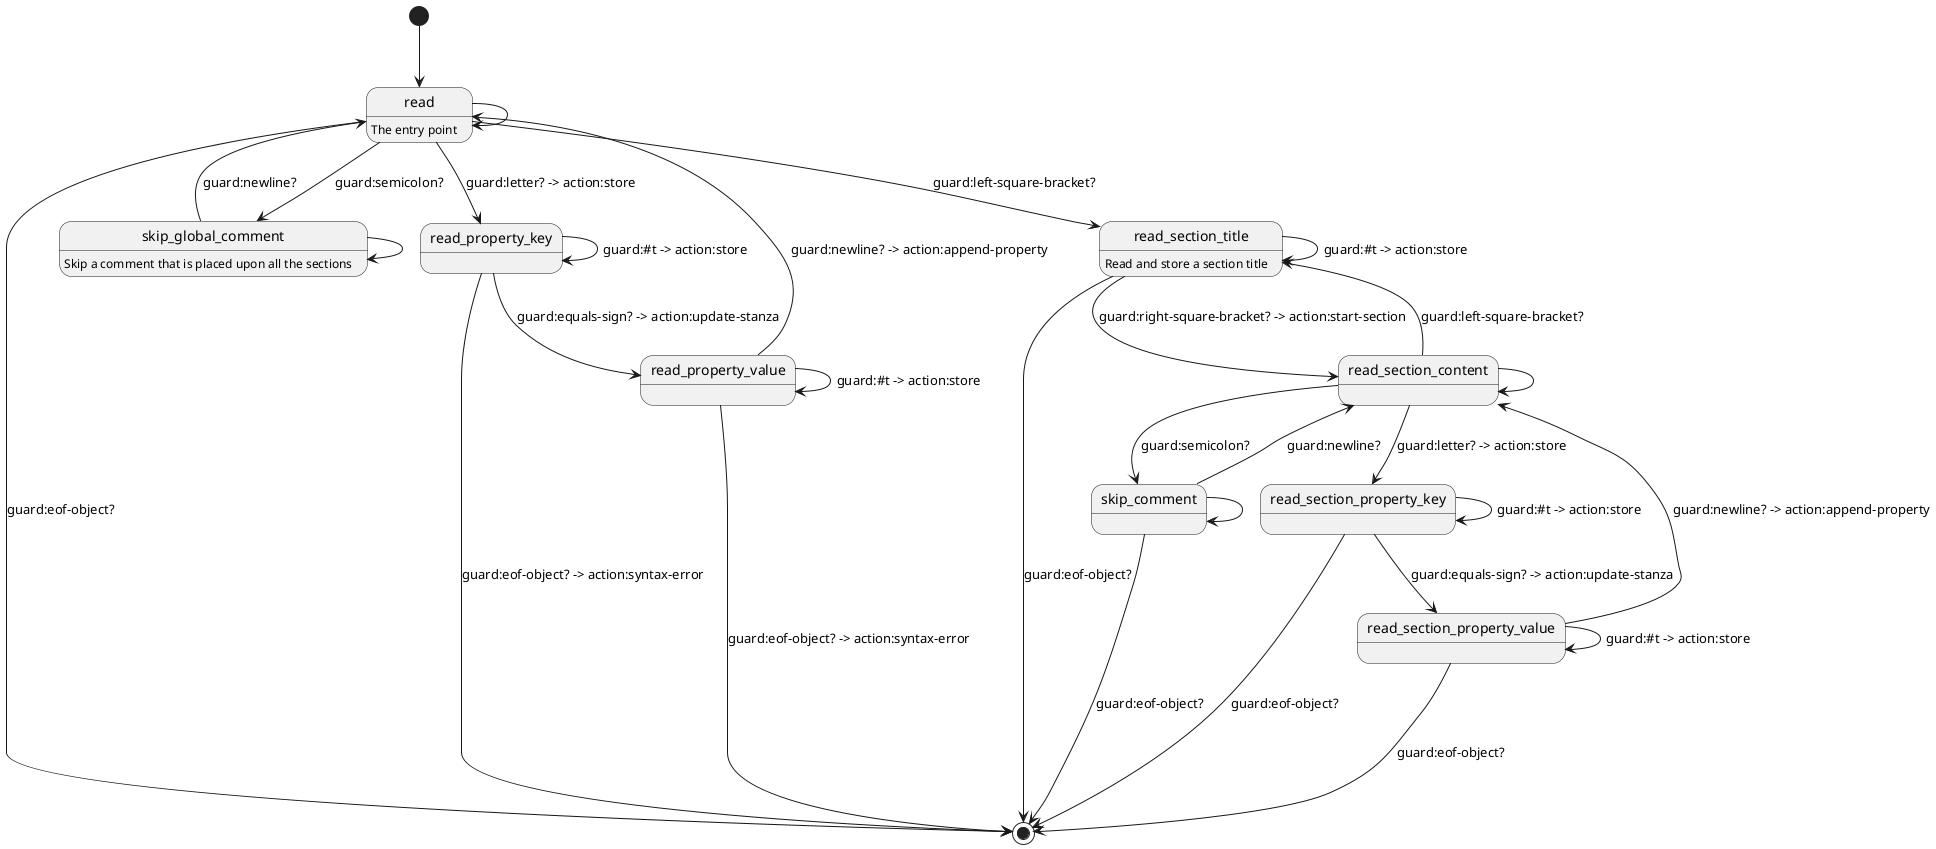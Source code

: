 @startuml
[*] --> read

read: The entry point
read ---> [*]: guard:eof-object?
read --> skip_global_comment: guard:semicolon?
read --> read_section_title: guard:left-square-bracket?
read --> read_property_key: guard:letter? -> action:store
read -> read

read_property_key ---> [*]: guard:eof-object? -> action:syntax-error
read_property_key --> read_property_value: guard:equals-sign? -> action:update-stanza
read_property_key -> read_property_key: guard:#t -> action:store

read_property_value ---> [*]: guard:eof-object? -> action:syntax-error
read_property_value --> read: guard:newline? -> action:append-property
read_property_value -> read_property_value: guard:#t -> action:store

' Skip comments
skip_global_comment: Skip a comment that is placed upon all the sections
skip_global_comment --> read: guard:newline?
skip_global_comment -> skip_global_comment

read_section_title: Read and store a section title
read_section_title --> [*]: guard:eof-object?
read_section_title --> read_section_content: guard:right-square-bracket? -> action:start-section
read_section_title --> read_section_title: guard:#t -> action:store

read_section_content --> skip_comment: guard:semicolon?
read_section_content --> read_section_property_key: guard:letter? -> action:store
read_section_content --> read_section_title: guard:left-square-bracket?
read_section_content -> read_section_content

skip_comment --> [*]: guard:eof-object?
skip_comment --> read_section_content: guard:newline?
skip_comment -> skip_comment

read_section_property_key ---> [*]: guard:eof-object?
read_section_property_key --> read_section_property_value: guard:equals-sign? -> action:update-stanza
read_section_property_key -> read_section_property_key: guard:#t -> action:store

read_section_property_value ---> [*]: guard:eof-object?
read_section_property_value --> read_section_content: guard:newline? -> action:append-property
read_section_property_value -> read_section_property_value: guard:#t -> action:store
@enduml